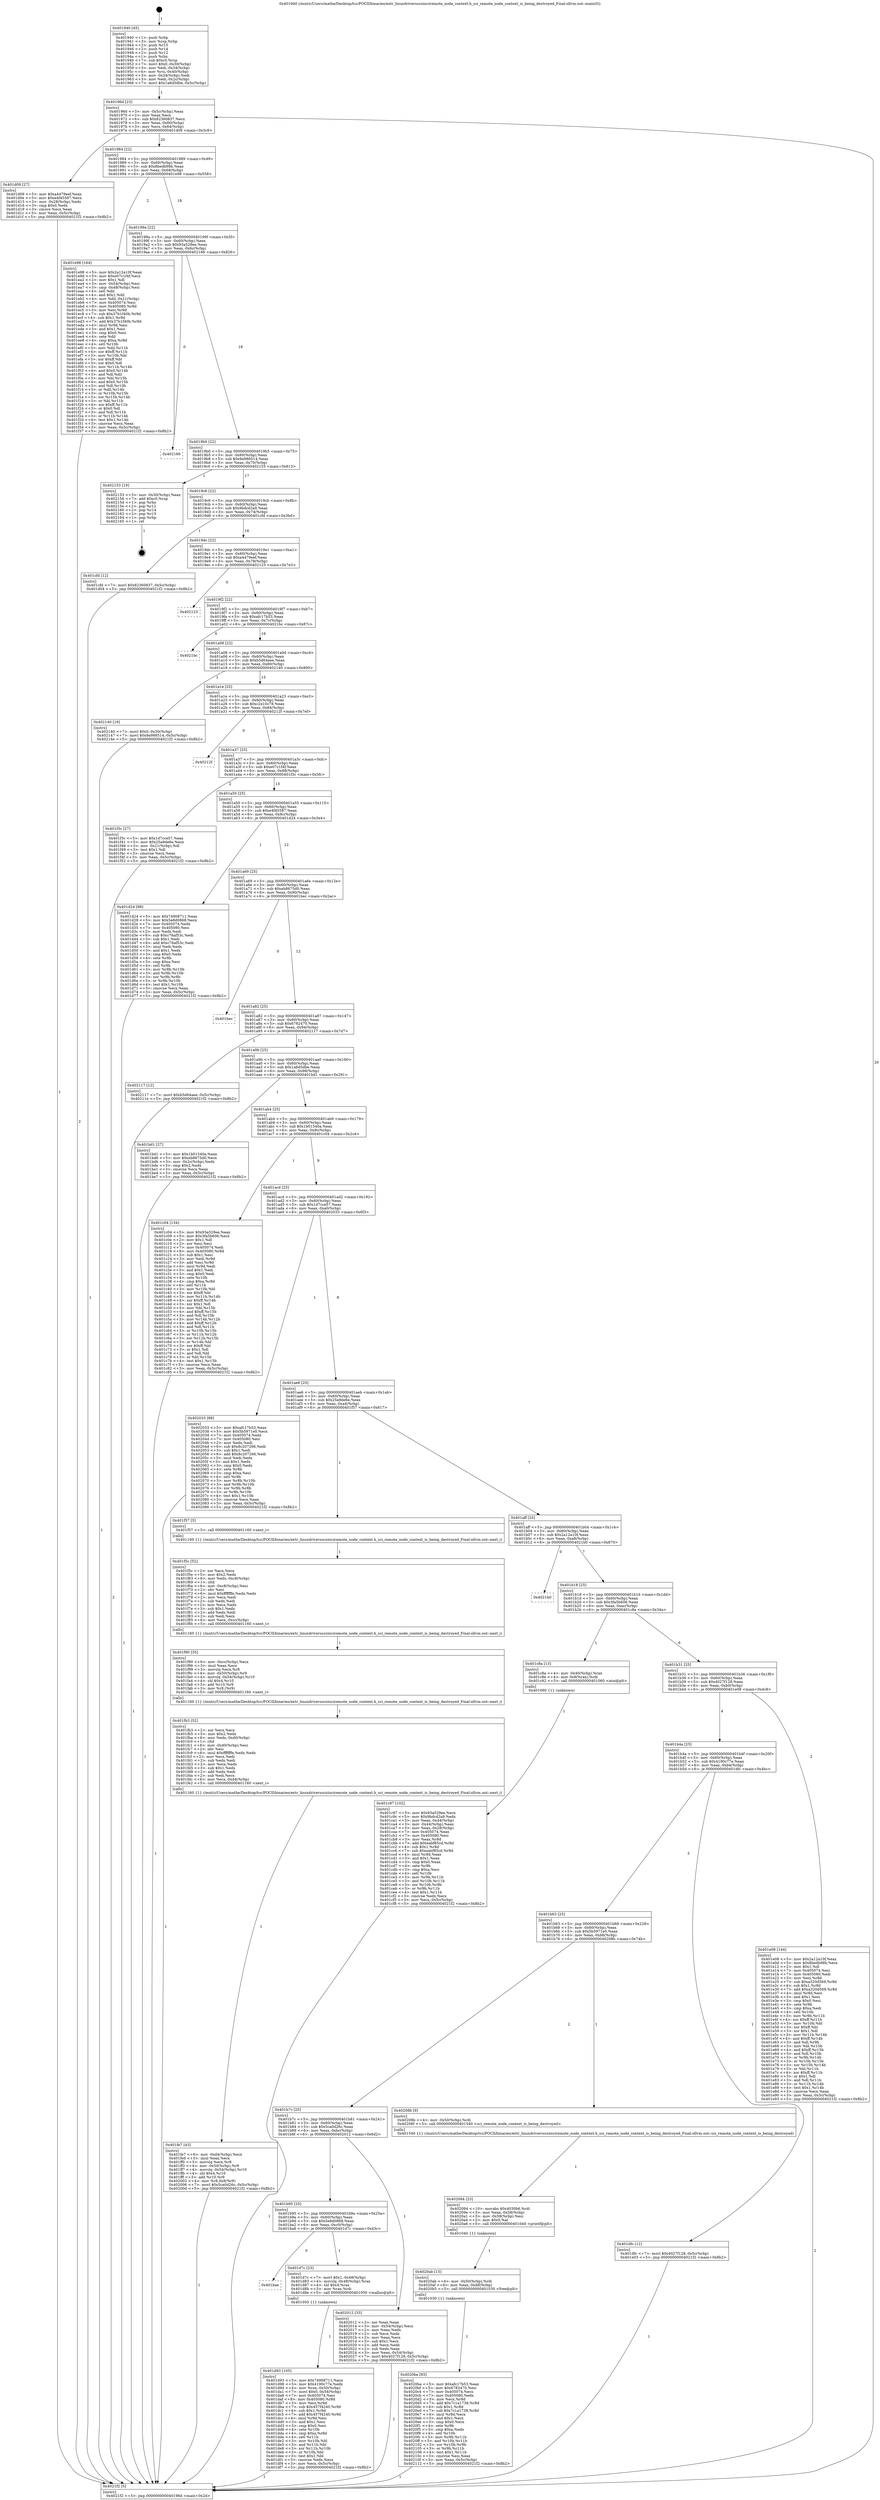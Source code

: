 digraph "0x401940" {
  label = "0x401940 (/mnt/c/Users/mathe/Desktop/tcc/POCII/binaries/extr_linuxdriversscsiisciremote_node_context.h_sci_remote_node_context_is_being_destroyed_Final-ollvm.out::main(0))"
  labelloc = "t"
  node[shape=record]

  Entry [label="",width=0.3,height=0.3,shape=circle,fillcolor=black,style=filled]
  "0x40196d" [label="{
     0x40196d [23]\l
     | [instrs]\l
     &nbsp;&nbsp;0x40196d \<+3\>: mov -0x5c(%rbp),%eax\l
     &nbsp;&nbsp;0x401970 \<+2\>: mov %eax,%ecx\l
     &nbsp;&nbsp;0x401972 \<+6\>: sub $0x82360837,%ecx\l
     &nbsp;&nbsp;0x401978 \<+3\>: mov %eax,-0x60(%rbp)\l
     &nbsp;&nbsp;0x40197b \<+3\>: mov %ecx,-0x64(%rbp)\l
     &nbsp;&nbsp;0x40197e \<+6\>: je 0000000000401d09 \<main+0x3c9\>\l
  }"]
  "0x401d09" [label="{
     0x401d09 [27]\l
     | [instrs]\l
     &nbsp;&nbsp;0x401d09 \<+5\>: mov $0xa4479eef,%eax\l
     &nbsp;&nbsp;0x401d0e \<+5\>: mov $0xe4f45587,%ecx\l
     &nbsp;&nbsp;0x401d13 \<+3\>: mov -0x28(%rbp),%edx\l
     &nbsp;&nbsp;0x401d16 \<+3\>: cmp $0x0,%edx\l
     &nbsp;&nbsp;0x401d19 \<+3\>: cmove %ecx,%eax\l
     &nbsp;&nbsp;0x401d1c \<+3\>: mov %eax,-0x5c(%rbp)\l
     &nbsp;&nbsp;0x401d1f \<+5\>: jmp 00000000004021f2 \<main+0x8b2\>\l
  }"]
  "0x401984" [label="{
     0x401984 [22]\l
     | [instrs]\l
     &nbsp;&nbsp;0x401984 \<+5\>: jmp 0000000000401989 \<main+0x49\>\l
     &nbsp;&nbsp;0x401989 \<+3\>: mov -0x60(%rbp),%eax\l
     &nbsp;&nbsp;0x40198c \<+5\>: sub $0x8bedb98b,%eax\l
     &nbsp;&nbsp;0x401991 \<+3\>: mov %eax,-0x68(%rbp)\l
     &nbsp;&nbsp;0x401994 \<+6\>: je 0000000000401e98 \<main+0x558\>\l
  }"]
  Exit [label="",width=0.3,height=0.3,shape=circle,fillcolor=black,style=filled,peripheries=2]
  "0x401e98" [label="{
     0x401e98 [164]\l
     | [instrs]\l
     &nbsp;&nbsp;0x401e98 \<+5\>: mov $0x2a12a10f,%eax\l
     &nbsp;&nbsp;0x401e9d \<+5\>: mov $0xe07c1f4f,%ecx\l
     &nbsp;&nbsp;0x401ea2 \<+2\>: mov $0x1,%dl\l
     &nbsp;&nbsp;0x401ea4 \<+3\>: mov -0x54(%rbp),%esi\l
     &nbsp;&nbsp;0x401ea7 \<+3\>: cmp -0x48(%rbp),%esi\l
     &nbsp;&nbsp;0x401eaa \<+4\>: setl %dil\l
     &nbsp;&nbsp;0x401eae \<+4\>: and $0x1,%dil\l
     &nbsp;&nbsp;0x401eb2 \<+4\>: mov %dil,-0x21(%rbp)\l
     &nbsp;&nbsp;0x401eb6 \<+7\>: mov 0x405074,%esi\l
     &nbsp;&nbsp;0x401ebd \<+8\>: mov 0x405080,%r8d\l
     &nbsp;&nbsp;0x401ec5 \<+3\>: mov %esi,%r9d\l
     &nbsp;&nbsp;0x401ec8 \<+7\>: sub $0x37b1f40b,%r9d\l
     &nbsp;&nbsp;0x401ecf \<+4\>: sub $0x1,%r9d\l
     &nbsp;&nbsp;0x401ed3 \<+7\>: add $0x37b1f40b,%r9d\l
     &nbsp;&nbsp;0x401eda \<+4\>: imul %r9d,%esi\l
     &nbsp;&nbsp;0x401ede \<+3\>: and $0x1,%esi\l
     &nbsp;&nbsp;0x401ee1 \<+3\>: cmp $0x0,%esi\l
     &nbsp;&nbsp;0x401ee4 \<+4\>: sete %dil\l
     &nbsp;&nbsp;0x401ee8 \<+4\>: cmp $0xa,%r8d\l
     &nbsp;&nbsp;0x401eec \<+4\>: setl %r10b\l
     &nbsp;&nbsp;0x401ef0 \<+3\>: mov %dil,%r11b\l
     &nbsp;&nbsp;0x401ef3 \<+4\>: xor $0xff,%r11b\l
     &nbsp;&nbsp;0x401ef7 \<+3\>: mov %r10b,%bl\l
     &nbsp;&nbsp;0x401efa \<+3\>: xor $0xff,%bl\l
     &nbsp;&nbsp;0x401efd \<+3\>: xor $0x0,%dl\l
     &nbsp;&nbsp;0x401f00 \<+3\>: mov %r11b,%r14b\l
     &nbsp;&nbsp;0x401f03 \<+4\>: and $0x0,%r14b\l
     &nbsp;&nbsp;0x401f07 \<+3\>: and %dl,%dil\l
     &nbsp;&nbsp;0x401f0a \<+3\>: mov %bl,%r15b\l
     &nbsp;&nbsp;0x401f0d \<+4\>: and $0x0,%r15b\l
     &nbsp;&nbsp;0x401f11 \<+3\>: and %dl,%r10b\l
     &nbsp;&nbsp;0x401f14 \<+3\>: or %dil,%r14b\l
     &nbsp;&nbsp;0x401f17 \<+3\>: or %r10b,%r15b\l
     &nbsp;&nbsp;0x401f1a \<+3\>: xor %r15b,%r14b\l
     &nbsp;&nbsp;0x401f1d \<+3\>: or %bl,%r11b\l
     &nbsp;&nbsp;0x401f20 \<+4\>: xor $0xff,%r11b\l
     &nbsp;&nbsp;0x401f24 \<+3\>: or $0x0,%dl\l
     &nbsp;&nbsp;0x401f27 \<+3\>: and %dl,%r11b\l
     &nbsp;&nbsp;0x401f2a \<+3\>: or %r11b,%r14b\l
     &nbsp;&nbsp;0x401f2d \<+4\>: test $0x1,%r14b\l
     &nbsp;&nbsp;0x401f31 \<+3\>: cmovne %ecx,%eax\l
     &nbsp;&nbsp;0x401f34 \<+3\>: mov %eax,-0x5c(%rbp)\l
     &nbsp;&nbsp;0x401f37 \<+5\>: jmp 00000000004021f2 \<main+0x8b2\>\l
  }"]
  "0x40199a" [label="{
     0x40199a [22]\l
     | [instrs]\l
     &nbsp;&nbsp;0x40199a \<+5\>: jmp 000000000040199f \<main+0x5f\>\l
     &nbsp;&nbsp;0x40199f \<+3\>: mov -0x60(%rbp),%eax\l
     &nbsp;&nbsp;0x4019a2 \<+5\>: sub $0x93a529ee,%eax\l
     &nbsp;&nbsp;0x4019a7 \<+3\>: mov %eax,-0x6c(%rbp)\l
     &nbsp;&nbsp;0x4019aa \<+6\>: je 0000000000402166 \<main+0x826\>\l
  }"]
  "0x4020ba" [label="{
     0x4020ba [93]\l
     | [instrs]\l
     &nbsp;&nbsp;0x4020ba \<+5\>: mov $0xafc17b53,%eax\l
     &nbsp;&nbsp;0x4020bf \<+5\>: mov $0x6782470,%esi\l
     &nbsp;&nbsp;0x4020c4 \<+7\>: mov 0x405074,%ecx\l
     &nbsp;&nbsp;0x4020cb \<+7\>: mov 0x405080,%edx\l
     &nbsp;&nbsp;0x4020d2 \<+3\>: mov %ecx,%r8d\l
     &nbsp;&nbsp;0x4020d5 \<+7\>: add $0x7c1a1738,%r8d\l
     &nbsp;&nbsp;0x4020dc \<+4\>: sub $0x1,%r8d\l
     &nbsp;&nbsp;0x4020e0 \<+7\>: sub $0x7c1a1738,%r8d\l
     &nbsp;&nbsp;0x4020e7 \<+4\>: imul %r8d,%ecx\l
     &nbsp;&nbsp;0x4020eb \<+3\>: and $0x1,%ecx\l
     &nbsp;&nbsp;0x4020ee \<+3\>: cmp $0x0,%ecx\l
     &nbsp;&nbsp;0x4020f1 \<+4\>: sete %r9b\l
     &nbsp;&nbsp;0x4020f5 \<+3\>: cmp $0xa,%edx\l
     &nbsp;&nbsp;0x4020f8 \<+4\>: setl %r10b\l
     &nbsp;&nbsp;0x4020fc \<+3\>: mov %r9b,%r11b\l
     &nbsp;&nbsp;0x4020ff \<+3\>: and %r10b,%r11b\l
     &nbsp;&nbsp;0x402102 \<+3\>: xor %r10b,%r9b\l
     &nbsp;&nbsp;0x402105 \<+3\>: or %r9b,%r11b\l
     &nbsp;&nbsp;0x402108 \<+4\>: test $0x1,%r11b\l
     &nbsp;&nbsp;0x40210c \<+3\>: cmovne %esi,%eax\l
     &nbsp;&nbsp;0x40210f \<+3\>: mov %eax,-0x5c(%rbp)\l
     &nbsp;&nbsp;0x402112 \<+5\>: jmp 00000000004021f2 \<main+0x8b2\>\l
  }"]
  "0x402166" [label="{
     0x402166\l
  }", style=dashed]
  "0x4019b0" [label="{
     0x4019b0 [22]\l
     | [instrs]\l
     &nbsp;&nbsp;0x4019b0 \<+5\>: jmp 00000000004019b5 \<main+0x75\>\l
     &nbsp;&nbsp;0x4019b5 \<+3\>: mov -0x60(%rbp),%eax\l
     &nbsp;&nbsp;0x4019b8 \<+5\>: sub $0x9a988514,%eax\l
     &nbsp;&nbsp;0x4019bd \<+3\>: mov %eax,-0x70(%rbp)\l
     &nbsp;&nbsp;0x4019c0 \<+6\>: je 0000000000402153 \<main+0x813\>\l
  }"]
  "0x4020ab" [label="{
     0x4020ab [15]\l
     | [instrs]\l
     &nbsp;&nbsp;0x4020ab \<+4\>: mov -0x50(%rbp),%rdi\l
     &nbsp;&nbsp;0x4020af \<+6\>: mov %eax,-0xd8(%rbp)\l
     &nbsp;&nbsp;0x4020b5 \<+5\>: call 0000000000401030 \<free@plt\>\l
     | [calls]\l
     &nbsp;&nbsp;0x401030 \{1\} (unknown)\l
  }"]
  "0x402153" [label="{
     0x402153 [19]\l
     | [instrs]\l
     &nbsp;&nbsp;0x402153 \<+3\>: mov -0x30(%rbp),%eax\l
     &nbsp;&nbsp;0x402156 \<+7\>: add $0xc0,%rsp\l
     &nbsp;&nbsp;0x40215d \<+1\>: pop %rbx\l
     &nbsp;&nbsp;0x40215e \<+2\>: pop %r12\l
     &nbsp;&nbsp;0x402160 \<+2\>: pop %r14\l
     &nbsp;&nbsp;0x402162 \<+2\>: pop %r15\l
     &nbsp;&nbsp;0x402164 \<+1\>: pop %rbp\l
     &nbsp;&nbsp;0x402165 \<+1\>: ret\l
  }"]
  "0x4019c6" [label="{
     0x4019c6 [22]\l
     | [instrs]\l
     &nbsp;&nbsp;0x4019c6 \<+5\>: jmp 00000000004019cb \<main+0x8b\>\l
     &nbsp;&nbsp;0x4019cb \<+3\>: mov -0x60(%rbp),%eax\l
     &nbsp;&nbsp;0x4019ce \<+5\>: sub $0x9bdcd2a9,%eax\l
     &nbsp;&nbsp;0x4019d3 \<+3\>: mov %eax,-0x74(%rbp)\l
     &nbsp;&nbsp;0x4019d6 \<+6\>: je 0000000000401cfd \<main+0x3bd\>\l
  }"]
  "0x402094" [label="{
     0x402094 [23]\l
     | [instrs]\l
     &nbsp;&nbsp;0x402094 \<+10\>: movabs $0x4030b6,%rdi\l
     &nbsp;&nbsp;0x40209e \<+3\>: mov %eax,-0x58(%rbp)\l
     &nbsp;&nbsp;0x4020a1 \<+3\>: mov -0x58(%rbp),%esi\l
     &nbsp;&nbsp;0x4020a4 \<+2\>: mov $0x0,%al\l
     &nbsp;&nbsp;0x4020a6 \<+5\>: call 0000000000401040 \<printf@plt\>\l
     | [calls]\l
     &nbsp;&nbsp;0x401040 \{1\} (unknown)\l
  }"]
  "0x401cfd" [label="{
     0x401cfd [12]\l
     | [instrs]\l
     &nbsp;&nbsp;0x401cfd \<+7\>: movl $0x82360837,-0x5c(%rbp)\l
     &nbsp;&nbsp;0x401d04 \<+5\>: jmp 00000000004021f2 \<main+0x8b2\>\l
  }"]
  "0x4019dc" [label="{
     0x4019dc [22]\l
     | [instrs]\l
     &nbsp;&nbsp;0x4019dc \<+5\>: jmp 00000000004019e1 \<main+0xa1\>\l
     &nbsp;&nbsp;0x4019e1 \<+3\>: mov -0x60(%rbp),%eax\l
     &nbsp;&nbsp;0x4019e4 \<+5\>: sub $0xa4479eef,%eax\l
     &nbsp;&nbsp;0x4019e9 \<+3\>: mov %eax,-0x78(%rbp)\l
     &nbsp;&nbsp;0x4019ec \<+6\>: je 0000000000402123 \<main+0x7e3\>\l
  }"]
  "0x401fe7" [label="{
     0x401fe7 [43]\l
     | [instrs]\l
     &nbsp;&nbsp;0x401fe7 \<+6\>: mov -0xd4(%rbp),%ecx\l
     &nbsp;&nbsp;0x401fed \<+3\>: imul %eax,%ecx\l
     &nbsp;&nbsp;0x401ff0 \<+3\>: movslq %ecx,%r8\l
     &nbsp;&nbsp;0x401ff3 \<+4\>: mov -0x50(%rbp),%r9\l
     &nbsp;&nbsp;0x401ff7 \<+4\>: movslq -0x54(%rbp),%r10\l
     &nbsp;&nbsp;0x401ffb \<+4\>: shl $0x4,%r10\l
     &nbsp;&nbsp;0x401fff \<+3\>: add %r10,%r9\l
     &nbsp;&nbsp;0x402002 \<+4\>: mov %r8,0x8(%r9)\l
     &nbsp;&nbsp;0x402006 \<+7\>: movl $0x5ca0d26c,-0x5c(%rbp)\l
     &nbsp;&nbsp;0x40200d \<+5\>: jmp 00000000004021f2 \<main+0x8b2\>\l
  }"]
  "0x402123" [label="{
     0x402123\l
  }", style=dashed]
  "0x4019f2" [label="{
     0x4019f2 [22]\l
     | [instrs]\l
     &nbsp;&nbsp;0x4019f2 \<+5\>: jmp 00000000004019f7 \<main+0xb7\>\l
     &nbsp;&nbsp;0x4019f7 \<+3\>: mov -0x60(%rbp),%eax\l
     &nbsp;&nbsp;0x4019fa \<+5\>: sub $0xafc17b53,%eax\l
     &nbsp;&nbsp;0x4019ff \<+3\>: mov %eax,-0x7c(%rbp)\l
     &nbsp;&nbsp;0x401a02 \<+6\>: je 00000000004021bc \<main+0x87c\>\l
  }"]
  "0x401fb3" [label="{
     0x401fb3 [52]\l
     | [instrs]\l
     &nbsp;&nbsp;0x401fb3 \<+2\>: xor %ecx,%ecx\l
     &nbsp;&nbsp;0x401fb5 \<+5\>: mov $0x2,%edx\l
     &nbsp;&nbsp;0x401fba \<+6\>: mov %edx,-0xd0(%rbp)\l
     &nbsp;&nbsp;0x401fc0 \<+1\>: cltd\l
     &nbsp;&nbsp;0x401fc1 \<+6\>: mov -0xd0(%rbp),%esi\l
     &nbsp;&nbsp;0x401fc7 \<+2\>: idiv %esi\l
     &nbsp;&nbsp;0x401fc9 \<+6\>: imul $0xfffffffe,%edx,%edx\l
     &nbsp;&nbsp;0x401fcf \<+2\>: mov %ecx,%edi\l
     &nbsp;&nbsp;0x401fd1 \<+2\>: sub %edx,%edi\l
     &nbsp;&nbsp;0x401fd3 \<+2\>: mov %ecx,%edx\l
     &nbsp;&nbsp;0x401fd5 \<+3\>: sub $0x1,%edx\l
     &nbsp;&nbsp;0x401fd8 \<+2\>: add %edx,%edi\l
     &nbsp;&nbsp;0x401fda \<+2\>: sub %edi,%ecx\l
     &nbsp;&nbsp;0x401fdc \<+6\>: mov %ecx,-0xd4(%rbp)\l
     &nbsp;&nbsp;0x401fe2 \<+5\>: call 0000000000401160 \<next_i\>\l
     | [calls]\l
     &nbsp;&nbsp;0x401160 \{1\} (/mnt/c/Users/mathe/Desktop/tcc/POCII/binaries/extr_linuxdriversscsiisciremote_node_context.h_sci_remote_node_context_is_being_destroyed_Final-ollvm.out::next_i)\l
  }"]
  "0x4021bc" [label="{
     0x4021bc\l
  }", style=dashed]
  "0x401a08" [label="{
     0x401a08 [22]\l
     | [instrs]\l
     &nbsp;&nbsp;0x401a08 \<+5\>: jmp 0000000000401a0d \<main+0xcd\>\l
     &nbsp;&nbsp;0x401a0d \<+3\>: mov -0x60(%rbp),%eax\l
     &nbsp;&nbsp;0x401a10 \<+5\>: sub $0xb5d64aee,%eax\l
     &nbsp;&nbsp;0x401a15 \<+3\>: mov %eax,-0x80(%rbp)\l
     &nbsp;&nbsp;0x401a18 \<+6\>: je 0000000000402140 \<main+0x800\>\l
  }"]
  "0x401f90" [label="{
     0x401f90 [35]\l
     | [instrs]\l
     &nbsp;&nbsp;0x401f90 \<+6\>: mov -0xcc(%rbp),%ecx\l
     &nbsp;&nbsp;0x401f96 \<+3\>: imul %eax,%ecx\l
     &nbsp;&nbsp;0x401f99 \<+3\>: movslq %ecx,%r8\l
     &nbsp;&nbsp;0x401f9c \<+4\>: mov -0x50(%rbp),%r9\l
     &nbsp;&nbsp;0x401fa0 \<+4\>: movslq -0x54(%rbp),%r10\l
     &nbsp;&nbsp;0x401fa4 \<+4\>: shl $0x4,%r10\l
     &nbsp;&nbsp;0x401fa8 \<+3\>: add %r10,%r9\l
     &nbsp;&nbsp;0x401fab \<+3\>: mov %r8,(%r9)\l
     &nbsp;&nbsp;0x401fae \<+5\>: call 0000000000401160 \<next_i\>\l
     | [calls]\l
     &nbsp;&nbsp;0x401160 \{1\} (/mnt/c/Users/mathe/Desktop/tcc/POCII/binaries/extr_linuxdriversscsiisciremote_node_context.h_sci_remote_node_context_is_being_destroyed_Final-ollvm.out::next_i)\l
  }"]
  "0x402140" [label="{
     0x402140 [19]\l
     | [instrs]\l
     &nbsp;&nbsp;0x402140 \<+7\>: movl $0x0,-0x30(%rbp)\l
     &nbsp;&nbsp;0x402147 \<+7\>: movl $0x9a988514,-0x5c(%rbp)\l
     &nbsp;&nbsp;0x40214e \<+5\>: jmp 00000000004021f2 \<main+0x8b2\>\l
  }"]
  "0x401a1e" [label="{
     0x401a1e [25]\l
     | [instrs]\l
     &nbsp;&nbsp;0x401a1e \<+5\>: jmp 0000000000401a23 \<main+0xe3\>\l
     &nbsp;&nbsp;0x401a23 \<+3\>: mov -0x60(%rbp),%eax\l
     &nbsp;&nbsp;0x401a26 \<+5\>: sub $0xc2e10c78,%eax\l
     &nbsp;&nbsp;0x401a2b \<+6\>: mov %eax,-0x84(%rbp)\l
     &nbsp;&nbsp;0x401a31 \<+6\>: je 000000000040212f \<main+0x7ef\>\l
  }"]
  "0x401f5c" [label="{
     0x401f5c [52]\l
     | [instrs]\l
     &nbsp;&nbsp;0x401f5c \<+2\>: xor %ecx,%ecx\l
     &nbsp;&nbsp;0x401f5e \<+5\>: mov $0x2,%edx\l
     &nbsp;&nbsp;0x401f63 \<+6\>: mov %edx,-0xc8(%rbp)\l
     &nbsp;&nbsp;0x401f69 \<+1\>: cltd\l
     &nbsp;&nbsp;0x401f6a \<+6\>: mov -0xc8(%rbp),%esi\l
     &nbsp;&nbsp;0x401f70 \<+2\>: idiv %esi\l
     &nbsp;&nbsp;0x401f72 \<+6\>: imul $0xfffffffe,%edx,%edx\l
     &nbsp;&nbsp;0x401f78 \<+2\>: mov %ecx,%edi\l
     &nbsp;&nbsp;0x401f7a \<+2\>: sub %edx,%edi\l
     &nbsp;&nbsp;0x401f7c \<+2\>: mov %ecx,%edx\l
     &nbsp;&nbsp;0x401f7e \<+3\>: sub $0x1,%edx\l
     &nbsp;&nbsp;0x401f81 \<+2\>: add %edx,%edi\l
     &nbsp;&nbsp;0x401f83 \<+2\>: sub %edi,%ecx\l
     &nbsp;&nbsp;0x401f85 \<+6\>: mov %ecx,-0xcc(%rbp)\l
     &nbsp;&nbsp;0x401f8b \<+5\>: call 0000000000401160 \<next_i\>\l
     | [calls]\l
     &nbsp;&nbsp;0x401160 \{1\} (/mnt/c/Users/mathe/Desktop/tcc/POCII/binaries/extr_linuxdriversscsiisciremote_node_context.h_sci_remote_node_context_is_being_destroyed_Final-ollvm.out::next_i)\l
  }"]
  "0x40212f" [label="{
     0x40212f\l
  }", style=dashed]
  "0x401a37" [label="{
     0x401a37 [25]\l
     | [instrs]\l
     &nbsp;&nbsp;0x401a37 \<+5\>: jmp 0000000000401a3c \<main+0xfc\>\l
     &nbsp;&nbsp;0x401a3c \<+3\>: mov -0x60(%rbp),%eax\l
     &nbsp;&nbsp;0x401a3f \<+5\>: sub $0xe07c1f4f,%eax\l
     &nbsp;&nbsp;0x401a44 \<+6\>: mov %eax,-0x88(%rbp)\l
     &nbsp;&nbsp;0x401a4a \<+6\>: je 0000000000401f3c \<main+0x5fc\>\l
  }"]
  "0x401d93" [label="{
     0x401d93 [105]\l
     | [instrs]\l
     &nbsp;&nbsp;0x401d93 \<+5\>: mov $0x74908711,%ecx\l
     &nbsp;&nbsp;0x401d98 \<+5\>: mov $0x4190c77e,%edx\l
     &nbsp;&nbsp;0x401d9d \<+4\>: mov %rax,-0x50(%rbp)\l
     &nbsp;&nbsp;0x401da1 \<+7\>: movl $0x0,-0x54(%rbp)\l
     &nbsp;&nbsp;0x401da8 \<+7\>: mov 0x405074,%esi\l
     &nbsp;&nbsp;0x401daf \<+8\>: mov 0x405080,%r8d\l
     &nbsp;&nbsp;0x401db7 \<+3\>: mov %esi,%r9d\l
     &nbsp;&nbsp;0x401dba \<+7\>: sub $0x457f4240,%r9d\l
     &nbsp;&nbsp;0x401dc1 \<+4\>: sub $0x1,%r9d\l
     &nbsp;&nbsp;0x401dc5 \<+7\>: add $0x457f4240,%r9d\l
     &nbsp;&nbsp;0x401dcc \<+4\>: imul %r9d,%esi\l
     &nbsp;&nbsp;0x401dd0 \<+3\>: and $0x1,%esi\l
     &nbsp;&nbsp;0x401dd3 \<+3\>: cmp $0x0,%esi\l
     &nbsp;&nbsp;0x401dd6 \<+4\>: sete %r10b\l
     &nbsp;&nbsp;0x401dda \<+4\>: cmp $0xa,%r8d\l
     &nbsp;&nbsp;0x401dde \<+4\>: setl %r11b\l
     &nbsp;&nbsp;0x401de2 \<+3\>: mov %r10b,%bl\l
     &nbsp;&nbsp;0x401de5 \<+3\>: and %r11b,%bl\l
     &nbsp;&nbsp;0x401de8 \<+3\>: xor %r11b,%r10b\l
     &nbsp;&nbsp;0x401deb \<+3\>: or %r10b,%bl\l
     &nbsp;&nbsp;0x401dee \<+3\>: test $0x1,%bl\l
     &nbsp;&nbsp;0x401df1 \<+3\>: cmovne %edx,%ecx\l
     &nbsp;&nbsp;0x401df4 \<+3\>: mov %ecx,-0x5c(%rbp)\l
     &nbsp;&nbsp;0x401df7 \<+5\>: jmp 00000000004021f2 \<main+0x8b2\>\l
  }"]
  "0x401f3c" [label="{
     0x401f3c [27]\l
     | [instrs]\l
     &nbsp;&nbsp;0x401f3c \<+5\>: mov $0x1d7cce57,%eax\l
     &nbsp;&nbsp;0x401f41 \<+5\>: mov $0x25a9de6e,%ecx\l
     &nbsp;&nbsp;0x401f46 \<+3\>: mov -0x21(%rbp),%dl\l
     &nbsp;&nbsp;0x401f49 \<+3\>: test $0x1,%dl\l
     &nbsp;&nbsp;0x401f4c \<+3\>: cmovne %ecx,%eax\l
     &nbsp;&nbsp;0x401f4f \<+3\>: mov %eax,-0x5c(%rbp)\l
     &nbsp;&nbsp;0x401f52 \<+5\>: jmp 00000000004021f2 \<main+0x8b2\>\l
  }"]
  "0x401a50" [label="{
     0x401a50 [25]\l
     | [instrs]\l
     &nbsp;&nbsp;0x401a50 \<+5\>: jmp 0000000000401a55 \<main+0x115\>\l
     &nbsp;&nbsp;0x401a55 \<+3\>: mov -0x60(%rbp),%eax\l
     &nbsp;&nbsp;0x401a58 \<+5\>: sub $0xe4f45587,%eax\l
     &nbsp;&nbsp;0x401a5d \<+6\>: mov %eax,-0x8c(%rbp)\l
     &nbsp;&nbsp;0x401a63 \<+6\>: je 0000000000401d24 \<main+0x3e4\>\l
  }"]
  "0x401bae" [label="{
     0x401bae\l
  }", style=dashed]
  "0x401d24" [label="{
     0x401d24 [88]\l
     | [instrs]\l
     &nbsp;&nbsp;0x401d24 \<+5\>: mov $0x74908711,%eax\l
     &nbsp;&nbsp;0x401d29 \<+5\>: mov $0x5e8d0868,%ecx\l
     &nbsp;&nbsp;0x401d2e \<+7\>: mov 0x405074,%edx\l
     &nbsp;&nbsp;0x401d35 \<+7\>: mov 0x405080,%esi\l
     &nbsp;&nbsp;0x401d3c \<+2\>: mov %edx,%edi\l
     &nbsp;&nbsp;0x401d3e \<+6\>: sub $0xc76af53c,%edi\l
     &nbsp;&nbsp;0x401d44 \<+3\>: sub $0x1,%edi\l
     &nbsp;&nbsp;0x401d47 \<+6\>: add $0xc76af53c,%edi\l
     &nbsp;&nbsp;0x401d4d \<+3\>: imul %edi,%edx\l
     &nbsp;&nbsp;0x401d50 \<+3\>: and $0x1,%edx\l
     &nbsp;&nbsp;0x401d53 \<+3\>: cmp $0x0,%edx\l
     &nbsp;&nbsp;0x401d56 \<+4\>: sete %r8b\l
     &nbsp;&nbsp;0x401d5a \<+3\>: cmp $0xa,%esi\l
     &nbsp;&nbsp;0x401d5d \<+4\>: setl %r9b\l
     &nbsp;&nbsp;0x401d61 \<+3\>: mov %r8b,%r10b\l
     &nbsp;&nbsp;0x401d64 \<+3\>: and %r9b,%r10b\l
     &nbsp;&nbsp;0x401d67 \<+3\>: xor %r9b,%r8b\l
     &nbsp;&nbsp;0x401d6a \<+3\>: or %r8b,%r10b\l
     &nbsp;&nbsp;0x401d6d \<+4\>: test $0x1,%r10b\l
     &nbsp;&nbsp;0x401d71 \<+3\>: cmovne %ecx,%eax\l
     &nbsp;&nbsp;0x401d74 \<+3\>: mov %eax,-0x5c(%rbp)\l
     &nbsp;&nbsp;0x401d77 \<+5\>: jmp 00000000004021f2 \<main+0x8b2\>\l
  }"]
  "0x401a69" [label="{
     0x401a69 [25]\l
     | [instrs]\l
     &nbsp;&nbsp;0x401a69 \<+5\>: jmp 0000000000401a6e \<main+0x12e\>\l
     &nbsp;&nbsp;0x401a6e \<+3\>: mov -0x60(%rbp),%eax\l
     &nbsp;&nbsp;0x401a71 \<+5\>: sub $0xeb8675d0,%eax\l
     &nbsp;&nbsp;0x401a76 \<+6\>: mov %eax,-0x90(%rbp)\l
     &nbsp;&nbsp;0x401a7c \<+6\>: je 0000000000401bec \<main+0x2ac\>\l
  }"]
  "0x401d7c" [label="{
     0x401d7c [23]\l
     | [instrs]\l
     &nbsp;&nbsp;0x401d7c \<+7\>: movl $0x1,-0x48(%rbp)\l
     &nbsp;&nbsp;0x401d83 \<+4\>: movslq -0x48(%rbp),%rax\l
     &nbsp;&nbsp;0x401d87 \<+4\>: shl $0x4,%rax\l
     &nbsp;&nbsp;0x401d8b \<+3\>: mov %rax,%rdi\l
     &nbsp;&nbsp;0x401d8e \<+5\>: call 0000000000401050 \<malloc@plt\>\l
     | [calls]\l
     &nbsp;&nbsp;0x401050 \{1\} (unknown)\l
  }"]
  "0x401bec" [label="{
     0x401bec\l
  }", style=dashed]
  "0x401a82" [label="{
     0x401a82 [25]\l
     | [instrs]\l
     &nbsp;&nbsp;0x401a82 \<+5\>: jmp 0000000000401a87 \<main+0x147\>\l
     &nbsp;&nbsp;0x401a87 \<+3\>: mov -0x60(%rbp),%eax\l
     &nbsp;&nbsp;0x401a8a \<+5\>: sub $0x6782470,%eax\l
     &nbsp;&nbsp;0x401a8f \<+6\>: mov %eax,-0x94(%rbp)\l
     &nbsp;&nbsp;0x401a95 \<+6\>: je 0000000000402117 \<main+0x7d7\>\l
  }"]
  "0x401b95" [label="{
     0x401b95 [25]\l
     | [instrs]\l
     &nbsp;&nbsp;0x401b95 \<+5\>: jmp 0000000000401b9a \<main+0x25a\>\l
     &nbsp;&nbsp;0x401b9a \<+3\>: mov -0x60(%rbp),%eax\l
     &nbsp;&nbsp;0x401b9d \<+5\>: sub $0x5e8d0868,%eax\l
     &nbsp;&nbsp;0x401ba2 \<+6\>: mov %eax,-0xc0(%rbp)\l
     &nbsp;&nbsp;0x401ba8 \<+6\>: je 0000000000401d7c \<main+0x43c\>\l
  }"]
  "0x402117" [label="{
     0x402117 [12]\l
     | [instrs]\l
     &nbsp;&nbsp;0x402117 \<+7\>: movl $0xb5d64aee,-0x5c(%rbp)\l
     &nbsp;&nbsp;0x40211e \<+5\>: jmp 00000000004021f2 \<main+0x8b2\>\l
  }"]
  "0x401a9b" [label="{
     0x401a9b [25]\l
     | [instrs]\l
     &nbsp;&nbsp;0x401a9b \<+5\>: jmp 0000000000401aa0 \<main+0x160\>\l
     &nbsp;&nbsp;0x401aa0 \<+3\>: mov -0x60(%rbp),%eax\l
     &nbsp;&nbsp;0x401aa3 \<+5\>: sub $0x1a6d5dbe,%eax\l
     &nbsp;&nbsp;0x401aa8 \<+6\>: mov %eax,-0x98(%rbp)\l
     &nbsp;&nbsp;0x401aae \<+6\>: je 0000000000401bd1 \<main+0x291\>\l
  }"]
  "0x402012" [label="{
     0x402012 [33]\l
     | [instrs]\l
     &nbsp;&nbsp;0x402012 \<+2\>: xor %eax,%eax\l
     &nbsp;&nbsp;0x402014 \<+3\>: mov -0x54(%rbp),%ecx\l
     &nbsp;&nbsp;0x402017 \<+2\>: mov %eax,%edx\l
     &nbsp;&nbsp;0x402019 \<+2\>: sub %ecx,%edx\l
     &nbsp;&nbsp;0x40201b \<+2\>: mov %eax,%ecx\l
     &nbsp;&nbsp;0x40201d \<+3\>: sub $0x1,%ecx\l
     &nbsp;&nbsp;0x402020 \<+2\>: add %ecx,%edx\l
     &nbsp;&nbsp;0x402022 \<+2\>: sub %edx,%eax\l
     &nbsp;&nbsp;0x402024 \<+3\>: mov %eax,-0x54(%rbp)\l
     &nbsp;&nbsp;0x402027 \<+7\>: movl $0x4027f128,-0x5c(%rbp)\l
     &nbsp;&nbsp;0x40202e \<+5\>: jmp 00000000004021f2 \<main+0x8b2\>\l
  }"]
  "0x401bd1" [label="{
     0x401bd1 [27]\l
     | [instrs]\l
     &nbsp;&nbsp;0x401bd1 \<+5\>: mov $0x1b01540a,%eax\l
     &nbsp;&nbsp;0x401bd6 \<+5\>: mov $0xeb8675d0,%ecx\l
     &nbsp;&nbsp;0x401bdb \<+3\>: mov -0x2c(%rbp),%edx\l
     &nbsp;&nbsp;0x401bde \<+3\>: cmp $0x2,%edx\l
     &nbsp;&nbsp;0x401be1 \<+3\>: cmovne %ecx,%eax\l
     &nbsp;&nbsp;0x401be4 \<+3\>: mov %eax,-0x5c(%rbp)\l
     &nbsp;&nbsp;0x401be7 \<+5\>: jmp 00000000004021f2 \<main+0x8b2\>\l
  }"]
  "0x401ab4" [label="{
     0x401ab4 [25]\l
     | [instrs]\l
     &nbsp;&nbsp;0x401ab4 \<+5\>: jmp 0000000000401ab9 \<main+0x179\>\l
     &nbsp;&nbsp;0x401ab9 \<+3\>: mov -0x60(%rbp),%eax\l
     &nbsp;&nbsp;0x401abc \<+5\>: sub $0x1b01540a,%eax\l
     &nbsp;&nbsp;0x401ac1 \<+6\>: mov %eax,-0x9c(%rbp)\l
     &nbsp;&nbsp;0x401ac7 \<+6\>: je 0000000000401c04 \<main+0x2c4\>\l
  }"]
  "0x4021f2" [label="{
     0x4021f2 [5]\l
     | [instrs]\l
     &nbsp;&nbsp;0x4021f2 \<+5\>: jmp 000000000040196d \<main+0x2d\>\l
  }"]
  "0x401940" [label="{
     0x401940 [45]\l
     | [instrs]\l
     &nbsp;&nbsp;0x401940 \<+1\>: push %rbp\l
     &nbsp;&nbsp;0x401941 \<+3\>: mov %rsp,%rbp\l
     &nbsp;&nbsp;0x401944 \<+2\>: push %r15\l
     &nbsp;&nbsp;0x401946 \<+2\>: push %r14\l
     &nbsp;&nbsp;0x401948 \<+2\>: push %r12\l
     &nbsp;&nbsp;0x40194a \<+1\>: push %rbx\l
     &nbsp;&nbsp;0x40194b \<+7\>: sub $0xc0,%rsp\l
     &nbsp;&nbsp;0x401952 \<+7\>: movl $0x0,-0x30(%rbp)\l
     &nbsp;&nbsp;0x401959 \<+3\>: mov %edi,-0x34(%rbp)\l
     &nbsp;&nbsp;0x40195c \<+4\>: mov %rsi,-0x40(%rbp)\l
     &nbsp;&nbsp;0x401960 \<+3\>: mov -0x34(%rbp),%edi\l
     &nbsp;&nbsp;0x401963 \<+3\>: mov %edi,-0x2c(%rbp)\l
     &nbsp;&nbsp;0x401966 \<+7\>: movl $0x1a6d5dbe,-0x5c(%rbp)\l
  }"]
  "0x401b7c" [label="{
     0x401b7c [25]\l
     | [instrs]\l
     &nbsp;&nbsp;0x401b7c \<+5\>: jmp 0000000000401b81 \<main+0x241\>\l
     &nbsp;&nbsp;0x401b81 \<+3\>: mov -0x60(%rbp),%eax\l
     &nbsp;&nbsp;0x401b84 \<+5\>: sub $0x5ca0d26c,%eax\l
     &nbsp;&nbsp;0x401b89 \<+6\>: mov %eax,-0xbc(%rbp)\l
     &nbsp;&nbsp;0x401b8f \<+6\>: je 0000000000402012 \<main+0x6d2\>\l
  }"]
  "0x401c04" [label="{
     0x401c04 [134]\l
     | [instrs]\l
     &nbsp;&nbsp;0x401c04 \<+5\>: mov $0x93a529ee,%eax\l
     &nbsp;&nbsp;0x401c09 \<+5\>: mov $0x3fa5b606,%ecx\l
     &nbsp;&nbsp;0x401c0e \<+2\>: mov $0x1,%dl\l
     &nbsp;&nbsp;0x401c10 \<+2\>: xor %esi,%esi\l
     &nbsp;&nbsp;0x401c12 \<+7\>: mov 0x405074,%edi\l
     &nbsp;&nbsp;0x401c19 \<+8\>: mov 0x405080,%r8d\l
     &nbsp;&nbsp;0x401c21 \<+3\>: sub $0x1,%esi\l
     &nbsp;&nbsp;0x401c24 \<+3\>: mov %edi,%r9d\l
     &nbsp;&nbsp;0x401c27 \<+3\>: add %esi,%r9d\l
     &nbsp;&nbsp;0x401c2a \<+4\>: imul %r9d,%edi\l
     &nbsp;&nbsp;0x401c2e \<+3\>: and $0x1,%edi\l
     &nbsp;&nbsp;0x401c31 \<+3\>: cmp $0x0,%edi\l
     &nbsp;&nbsp;0x401c34 \<+4\>: sete %r10b\l
     &nbsp;&nbsp;0x401c38 \<+4\>: cmp $0xa,%r8d\l
     &nbsp;&nbsp;0x401c3c \<+4\>: setl %r11b\l
     &nbsp;&nbsp;0x401c40 \<+3\>: mov %r10b,%bl\l
     &nbsp;&nbsp;0x401c43 \<+3\>: xor $0xff,%bl\l
     &nbsp;&nbsp;0x401c46 \<+3\>: mov %r11b,%r14b\l
     &nbsp;&nbsp;0x401c49 \<+4\>: xor $0xff,%r14b\l
     &nbsp;&nbsp;0x401c4d \<+3\>: xor $0x1,%dl\l
     &nbsp;&nbsp;0x401c50 \<+3\>: mov %bl,%r15b\l
     &nbsp;&nbsp;0x401c53 \<+4\>: and $0xff,%r15b\l
     &nbsp;&nbsp;0x401c57 \<+3\>: and %dl,%r10b\l
     &nbsp;&nbsp;0x401c5a \<+3\>: mov %r14b,%r12b\l
     &nbsp;&nbsp;0x401c5d \<+4\>: and $0xff,%r12b\l
     &nbsp;&nbsp;0x401c61 \<+3\>: and %dl,%r11b\l
     &nbsp;&nbsp;0x401c64 \<+3\>: or %r10b,%r15b\l
     &nbsp;&nbsp;0x401c67 \<+3\>: or %r11b,%r12b\l
     &nbsp;&nbsp;0x401c6a \<+3\>: xor %r12b,%r15b\l
     &nbsp;&nbsp;0x401c6d \<+3\>: or %r14b,%bl\l
     &nbsp;&nbsp;0x401c70 \<+3\>: xor $0xff,%bl\l
     &nbsp;&nbsp;0x401c73 \<+3\>: or $0x1,%dl\l
     &nbsp;&nbsp;0x401c76 \<+2\>: and %dl,%bl\l
     &nbsp;&nbsp;0x401c78 \<+3\>: or %bl,%r15b\l
     &nbsp;&nbsp;0x401c7b \<+4\>: test $0x1,%r15b\l
     &nbsp;&nbsp;0x401c7f \<+3\>: cmovne %ecx,%eax\l
     &nbsp;&nbsp;0x401c82 \<+3\>: mov %eax,-0x5c(%rbp)\l
     &nbsp;&nbsp;0x401c85 \<+5\>: jmp 00000000004021f2 \<main+0x8b2\>\l
  }"]
  "0x401acd" [label="{
     0x401acd [25]\l
     | [instrs]\l
     &nbsp;&nbsp;0x401acd \<+5\>: jmp 0000000000401ad2 \<main+0x192\>\l
     &nbsp;&nbsp;0x401ad2 \<+3\>: mov -0x60(%rbp),%eax\l
     &nbsp;&nbsp;0x401ad5 \<+5\>: sub $0x1d7cce57,%eax\l
     &nbsp;&nbsp;0x401ada \<+6\>: mov %eax,-0xa0(%rbp)\l
     &nbsp;&nbsp;0x401ae0 \<+6\>: je 0000000000402033 \<main+0x6f3\>\l
  }"]
  "0x40208b" [label="{
     0x40208b [9]\l
     | [instrs]\l
     &nbsp;&nbsp;0x40208b \<+4\>: mov -0x50(%rbp),%rdi\l
     &nbsp;&nbsp;0x40208f \<+5\>: call 0000000000401540 \<sci_remote_node_context_is_being_destroyed\>\l
     | [calls]\l
     &nbsp;&nbsp;0x401540 \{1\} (/mnt/c/Users/mathe/Desktop/tcc/POCII/binaries/extr_linuxdriversscsiisciremote_node_context.h_sci_remote_node_context_is_being_destroyed_Final-ollvm.out::sci_remote_node_context_is_being_destroyed)\l
  }"]
  "0x402033" [label="{
     0x402033 [88]\l
     | [instrs]\l
     &nbsp;&nbsp;0x402033 \<+5\>: mov $0xafc17b53,%eax\l
     &nbsp;&nbsp;0x402038 \<+5\>: mov $0x5b5971e0,%ecx\l
     &nbsp;&nbsp;0x40203d \<+7\>: mov 0x405074,%edx\l
     &nbsp;&nbsp;0x402044 \<+7\>: mov 0x405080,%esi\l
     &nbsp;&nbsp;0x40204b \<+2\>: mov %edx,%edi\l
     &nbsp;&nbsp;0x40204d \<+6\>: sub $0x8c207266,%edi\l
     &nbsp;&nbsp;0x402053 \<+3\>: sub $0x1,%edi\l
     &nbsp;&nbsp;0x402056 \<+6\>: add $0x8c207266,%edi\l
     &nbsp;&nbsp;0x40205c \<+3\>: imul %edi,%edx\l
     &nbsp;&nbsp;0x40205f \<+3\>: and $0x1,%edx\l
     &nbsp;&nbsp;0x402062 \<+3\>: cmp $0x0,%edx\l
     &nbsp;&nbsp;0x402065 \<+4\>: sete %r8b\l
     &nbsp;&nbsp;0x402069 \<+3\>: cmp $0xa,%esi\l
     &nbsp;&nbsp;0x40206c \<+4\>: setl %r9b\l
     &nbsp;&nbsp;0x402070 \<+3\>: mov %r8b,%r10b\l
     &nbsp;&nbsp;0x402073 \<+3\>: and %r9b,%r10b\l
     &nbsp;&nbsp;0x402076 \<+3\>: xor %r9b,%r8b\l
     &nbsp;&nbsp;0x402079 \<+3\>: or %r8b,%r10b\l
     &nbsp;&nbsp;0x40207c \<+4\>: test $0x1,%r10b\l
     &nbsp;&nbsp;0x402080 \<+3\>: cmovne %ecx,%eax\l
     &nbsp;&nbsp;0x402083 \<+3\>: mov %eax,-0x5c(%rbp)\l
     &nbsp;&nbsp;0x402086 \<+5\>: jmp 00000000004021f2 \<main+0x8b2\>\l
  }"]
  "0x401ae6" [label="{
     0x401ae6 [25]\l
     | [instrs]\l
     &nbsp;&nbsp;0x401ae6 \<+5\>: jmp 0000000000401aeb \<main+0x1ab\>\l
     &nbsp;&nbsp;0x401aeb \<+3\>: mov -0x60(%rbp),%eax\l
     &nbsp;&nbsp;0x401aee \<+5\>: sub $0x25a9de6e,%eax\l
     &nbsp;&nbsp;0x401af3 \<+6\>: mov %eax,-0xa4(%rbp)\l
     &nbsp;&nbsp;0x401af9 \<+6\>: je 0000000000401f57 \<main+0x617\>\l
  }"]
  "0x401b63" [label="{
     0x401b63 [25]\l
     | [instrs]\l
     &nbsp;&nbsp;0x401b63 \<+5\>: jmp 0000000000401b68 \<main+0x228\>\l
     &nbsp;&nbsp;0x401b68 \<+3\>: mov -0x60(%rbp),%eax\l
     &nbsp;&nbsp;0x401b6b \<+5\>: sub $0x5b5971e0,%eax\l
     &nbsp;&nbsp;0x401b70 \<+6\>: mov %eax,-0xb8(%rbp)\l
     &nbsp;&nbsp;0x401b76 \<+6\>: je 000000000040208b \<main+0x74b\>\l
  }"]
  "0x401f57" [label="{
     0x401f57 [5]\l
     | [instrs]\l
     &nbsp;&nbsp;0x401f57 \<+5\>: call 0000000000401160 \<next_i\>\l
     | [calls]\l
     &nbsp;&nbsp;0x401160 \{1\} (/mnt/c/Users/mathe/Desktop/tcc/POCII/binaries/extr_linuxdriversscsiisciremote_node_context.h_sci_remote_node_context_is_being_destroyed_Final-ollvm.out::next_i)\l
  }"]
  "0x401aff" [label="{
     0x401aff [25]\l
     | [instrs]\l
     &nbsp;&nbsp;0x401aff \<+5\>: jmp 0000000000401b04 \<main+0x1c4\>\l
     &nbsp;&nbsp;0x401b04 \<+3\>: mov -0x60(%rbp),%eax\l
     &nbsp;&nbsp;0x401b07 \<+5\>: sub $0x2a12a10f,%eax\l
     &nbsp;&nbsp;0x401b0c \<+6\>: mov %eax,-0xa8(%rbp)\l
     &nbsp;&nbsp;0x401b12 \<+6\>: je 00000000004021b0 \<main+0x870\>\l
  }"]
  "0x401dfc" [label="{
     0x401dfc [12]\l
     | [instrs]\l
     &nbsp;&nbsp;0x401dfc \<+7\>: movl $0x4027f128,-0x5c(%rbp)\l
     &nbsp;&nbsp;0x401e03 \<+5\>: jmp 00000000004021f2 \<main+0x8b2\>\l
  }"]
  "0x4021b0" [label="{
     0x4021b0\l
  }", style=dashed]
  "0x401b18" [label="{
     0x401b18 [25]\l
     | [instrs]\l
     &nbsp;&nbsp;0x401b18 \<+5\>: jmp 0000000000401b1d \<main+0x1dd\>\l
     &nbsp;&nbsp;0x401b1d \<+3\>: mov -0x60(%rbp),%eax\l
     &nbsp;&nbsp;0x401b20 \<+5\>: sub $0x3fa5b606,%eax\l
     &nbsp;&nbsp;0x401b25 \<+6\>: mov %eax,-0xac(%rbp)\l
     &nbsp;&nbsp;0x401b2b \<+6\>: je 0000000000401c8a \<main+0x34a\>\l
  }"]
  "0x401b4a" [label="{
     0x401b4a [25]\l
     | [instrs]\l
     &nbsp;&nbsp;0x401b4a \<+5\>: jmp 0000000000401b4f \<main+0x20f\>\l
     &nbsp;&nbsp;0x401b4f \<+3\>: mov -0x60(%rbp),%eax\l
     &nbsp;&nbsp;0x401b52 \<+5\>: sub $0x4190c77e,%eax\l
     &nbsp;&nbsp;0x401b57 \<+6\>: mov %eax,-0xb4(%rbp)\l
     &nbsp;&nbsp;0x401b5d \<+6\>: je 0000000000401dfc \<main+0x4bc\>\l
  }"]
  "0x401c8a" [label="{
     0x401c8a [13]\l
     | [instrs]\l
     &nbsp;&nbsp;0x401c8a \<+4\>: mov -0x40(%rbp),%rax\l
     &nbsp;&nbsp;0x401c8e \<+4\>: mov 0x8(%rax),%rdi\l
     &nbsp;&nbsp;0x401c92 \<+5\>: call 0000000000401060 \<atoi@plt\>\l
     | [calls]\l
     &nbsp;&nbsp;0x401060 \{1\} (unknown)\l
  }"]
  "0x401b31" [label="{
     0x401b31 [25]\l
     | [instrs]\l
     &nbsp;&nbsp;0x401b31 \<+5\>: jmp 0000000000401b36 \<main+0x1f6\>\l
     &nbsp;&nbsp;0x401b36 \<+3\>: mov -0x60(%rbp),%eax\l
     &nbsp;&nbsp;0x401b39 \<+5\>: sub $0x4027f128,%eax\l
     &nbsp;&nbsp;0x401b3e \<+6\>: mov %eax,-0xb0(%rbp)\l
     &nbsp;&nbsp;0x401b44 \<+6\>: je 0000000000401e08 \<main+0x4c8\>\l
  }"]
  "0x401c97" [label="{
     0x401c97 [102]\l
     | [instrs]\l
     &nbsp;&nbsp;0x401c97 \<+5\>: mov $0x93a529ee,%ecx\l
     &nbsp;&nbsp;0x401c9c \<+5\>: mov $0x9bdcd2a9,%edx\l
     &nbsp;&nbsp;0x401ca1 \<+3\>: mov %eax,-0x44(%rbp)\l
     &nbsp;&nbsp;0x401ca4 \<+3\>: mov -0x44(%rbp),%eax\l
     &nbsp;&nbsp;0x401ca7 \<+3\>: mov %eax,-0x28(%rbp)\l
     &nbsp;&nbsp;0x401caa \<+7\>: mov 0x405074,%eax\l
     &nbsp;&nbsp;0x401cb1 \<+7\>: mov 0x405080,%esi\l
     &nbsp;&nbsp;0x401cb8 \<+3\>: mov %eax,%r8d\l
     &nbsp;&nbsp;0x401cbb \<+7\>: add $0xeabf85cd,%r8d\l
     &nbsp;&nbsp;0x401cc2 \<+4\>: sub $0x1,%r8d\l
     &nbsp;&nbsp;0x401cc6 \<+7\>: sub $0xeabf85cd,%r8d\l
     &nbsp;&nbsp;0x401ccd \<+4\>: imul %r8d,%eax\l
     &nbsp;&nbsp;0x401cd1 \<+3\>: and $0x1,%eax\l
     &nbsp;&nbsp;0x401cd4 \<+3\>: cmp $0x0,%eax\l
     &nbsp;&nbsp;0x401cd7 \<+4\>: sete %r9b\l
     &nbsp;&nbsp;0x401cdb \<+3\>: cmp $0xa,%esi\l
     &nbsp;&nbsp;0x401cde \<+4\>: setl %r10b\l
     &nbsp;&nbsp;0x401ce2 \<+3\>: mov %r9b,%r11b\l
     &nbsp;&nbsp;0x401ce5 \<+3\>: and %r10b,%r11b\l
     &nbsp;&nbsp;0x401ce8 \<+3\>: xor %r10b,%r9b\l
     &nbsp;&nbsp;0x401ceb \<+3\>: or %r9b,%r11b\l
     &nbsp;&nbsp;0x401cee \<+4\>: test $0x1,%r11b\l
     &nbsp;&nbsp;0x401cf2 \<+3\>: cmovne %edx,%ecx\l
     &nbsp;&nbsp;0x401cf5 \<+3\>: mov %ecx,-0x5c(%rbp)\l
     &nbsp;&nbsp;0x401cf8 \<+5\>: jmp 00000000004021f2 \<main+0x8b2\>\l
  }"]
  "0x401e08" [label="{
     0x401e08 [144]\l
     | [instrs]\l
     &nbsp;&nbsp;0x401e08 \<+5\>: mov $0x2a12a10f,%eax\l
     &nbsp;&nbsp;0x401e0d \<+5\>: mov $0x8bedb98b,%ecx\l
     &nbsp;&nbsp;0x401e12 \<+2\>: mov $0x1,%dl\l
     &nbsp;&nbsp;0x401e14 \<+7\>: mov 0x405074,%esi\l
     &nbsp;&nbsp;0x401e1b \<+7\>: mov 0x405080,%edi\l
     &nbsp;&nbsp;0x401e22 \<+3\>: mov %esi,%r8d\l
     &nbsp;&nbsp;0x401e25 \<+7\>: sub $0xa320d569,%r8d\l
     &nbsp;&nbsp;0x401e2c \<+4\>: sub $0x1,%r8d\l
     &nbsp;&nbsp;0x401e30 \<+7\>: add $0xa320d569,%r8d\l
     &nbsp;&nbsp;0x401e37 \<+4\>: imul %r8d,%esi\l
     &nbsp;&nbsp;0x401e3b \<+3\>: and $0x1,%esi\l
     &nbsp;&nbsp;0x401e3e \<+3\>: cmp $0x0,%esi\l
     &nbsp;&nbsp;0x401e41 \<+4\>: sete %r9b\l
     &nbsp;&nbsp;0x401e45 \<+3\>: cmp $0xa,%edi\l
     &nbsp;&nbsp;0x401e48 \<+4\>: setl %r10b\l
     &nbsp;&nbsp;0x401e4c \<+3\>: mov %r9b,%r11b\l
     &nbsp;&nbsp;0x401e4f \<+4\>: xor $0xff,%r11b\l
     &nbsp;&nbsp;0x401e53 \<+3\>: mov %r10b,%bl\l
     &nbsp;&nbsp;0x401e56 \<+3\>: xor $0xff,%bl\l
     &nbsp;&nbsp;0x401e59 \<+3\>: xor $0x1,%dl\l
     &nbsp;&nbsp;0x401e5c \<+3\>: mov %r11b,%r14b\l
     &nbsp;&nbsp;0x401e5f \<+4\>: and $0xff,%r14b\l
     &nbsp;&nbsp;0x401e63 \<+3\>: and %dl,%r9b\l
     &nbsp;&nbsp;0x401e66 \<+3\>: mov %bl,%r15b\l
     &nbsp;&nbsp;0x401e69 \<+4\>: and $0xff,%r15b\l
     &nbsp;&nbsp;0x401e6d \<+3\>: and %dl,%r10b\l
     &nbsp;&nbsp;0x401e70 \<+3\>: or %r9b,%r14b\l
     &nbsp;&nbsp;0x401e73 \<+3\>: or %r10b,%r15b\l
     &nbsp;&nbsp;0x401e76 \<+3\>: xor %r15b,%r14b\l
     &nbsp;&nbsp;0x401e79 \<+3\>: or %bl,%r11b\l
     &nbsp;&nbsp;0x401e7c \<+4\>: xor $0xff,%r11b\l
     &nbsp;&nbsp;0x401e80 \<+3\>: or $0x1,%dl\l
     &nbsp;&nbsp;0x401e83 \<+3\>: and %dl,%r11b\l
     &nbsp;&nbsp;0x401e86 \<+3\>: or %r11b,%r14b\l
     &nbsp;&nbsp;0x401e89 \<+4\>: test $0x1,%r14b\l
     &nbsp;&nbsp;0x401e8d \<+3\>: cmovne %ecx,%eax\l
     &nbsp;&nbsp;0x401e90 \<+3\>: mov %eax,-0x5c(%rbp)\l
     &nbsp;&nbsp;0x401e93 \<+5\>: jmp 00000000004021f2 \<main+0x8b2\>\l
  }"]
  Entry -> "0x401940" [label=" 1"]
  "0x40196d" -> "0x401d09" [label=" 1"]
  "0x40196d" -> "0x401984" [label=" 20"]
  "0x402153" -> Exit [label=" 1"]
  "0x401984" -> "0x401e98" [label=" 2"]
  "0x401984" -> "0x40199a" [label=" 18"]
  "0x402140" -> "0x4021f2" [label=" 1"]
  "0x40199a" -> "0x402166" [label=" 0"]
  "0x40199a" -> "0x4019b0" [label=" 18"]
  "0x402117" -> "0x4021f2" [label=" 1"]
  "0x4019b0" -> "0x402153" [label=" 1"]
  "0x4019b0" -> "0x4019c6" [label=" 17"]
  "0x4020ba" -> "0x4021f2" [label=" 1"]
  "0x4019c6" -> "0x401cfd" [label=" 1"]
  "0x4019c6" -> "0x4019dc" [label=" 16"]
  "0x4020ab" -> "0x4020ba" [label=" 1"]
  "0x4019dc" -> "0x402123" [label=" 0"]
  "0x4019dc" -> "0x4019f2" [label=" 16"]
  "0x402094" -> "0x4020ab" [label=" 1"]
  "0x4019f2" -> "0x4021bc" [label=" 0"]
  "0x4019f2" -> "0x401a08" [label=" 16"]
  "0x40208b" -> "0x402094" [label=" 1"]
  "0x401a08" -> "0x402140" [label=" 1"]
  "0x401a08" -> "0x401a1e" [label=" 15"]
  "0x402033" -> "0x4021f2" [label=" 1"]
  "0x401a1e" -> "0x40212f" [label=" 0"]
  "0x401a1e" -> "0x401a37" [label=" 15"]
  "0x402012" -> "0x4021f2" [label=" 1"]
  "0x401a37" -> "0x401f3c" [label=" 2"]
  "0x401a37" -> "0x401a50" [label=" 13"]
  "0x401fe7" -> "0x4021f2" [label=" 1"]
  "0x401a50" -> "0x401d24" [label=" 1"]
  "0x401a50" -> "0x401a69" [label=" 12"]
  "0x401fb3" -> "0x401fe7" [label=" 1"]
  "0x401a69" -> "0x401bec" [label=" 0"]
  "0x401a69" -> "0x401a82" [label=" 12"]
  "0x401f90" -> "0x401fb3" [label=" 1"]
  "0x401a82" -> "0x402117" [label=" 1"]
  "0x401a82" -> "0x401a9b" [label=" 11"]
  "0x401f57" -> "0x401f5c" [label=" 1"]
  "0x401a9b" -> "0x401bd1" [label=" 1"]
  "0x401a9b" -> "0x401ab4" [label=" 10"]
  "0x401bd1" -> "0x4021f2" [label=" 1"]
  "0x401940" -> "0x40196d" [label=" 1"]
  "0x4021f2" -> "0x40196d" [label=" 20"]
  "0x401f3c" -> "0x4021f2" [label=" 2"]
  "0x401ab4" -> "0x401c04" [label=" 1"]
  "0x401ab4" -> "0x401acd" [label=" 9"]
  "0x401c04" -> "0x4021f2" [label=" 1"]
  "0x401e08" -> "0x4021f2" [label=" 2"]
  "0x401acd" -> "0x402033" [label=" 1"]
  "0x401acd" -> "0x401ae6" [label=" 8"]
  "0x401dfc" -> "0x4021f2" [label=" 1"]
  "0x401ae6" -> "0x401f57" [label=" 1"]
  "0x401ae6" -> "0x401aff" [label=" 7"]
  "0x401d7c" -> "0x401d93" [label=" 1"]
  "0x401aff" -> "0x4021b0" [label=" 0"]
  "0x401aff" -> "0x401b18" [label=" 7"]
  "0x401b95" -> "0x401bae" [label=" 0"]
  "0x401b18" -> "0x401c8a" [label=" 1"]
  "0x401b18" -> "0x401b31" [label=" 6"]
  "0x401c8a" -> "0x401c97" [label=" 1"]
  "0x401c97" -> "0x4021f2" [label=" 1"]
  "0x401cfd" -> "0x4021f2" [label=" 1"]
  "0x401d09" -> "0x4021f2" [label=" 1"]
  "0x401d24" -> "0x4021f2" [label=" 1"]
  "0x401f5c" -> "0x401f90" [label=" 1"]
  "0x401b31" -> "0x401e08" [label=" 2"]
  "0x401b31" -> "0x401b4a" [label=" 4"]
  "0x401b95" -> "0x401d7c" [label=" 1"]
  "0x401b4a" -> "0x401dfc" [label=" 1"]
  "0x401b4a" -> "0x401b63" [label=" 3"]
  "0x401d93" -> "0x4021f2" [label=" 1"]
  "0x401b63" -> "0x40208b" [label=" 1"]
  "0x401b63" -> "0x401b7c" [label=" 2"]
  "0x401e98" -> "0x4021f2" [label=" 2"]
  "0x401b7c" -> "0x402012" [label=" 1"]
  "0x401b7c" -> "0x401b95" [label=" 1"]
}

